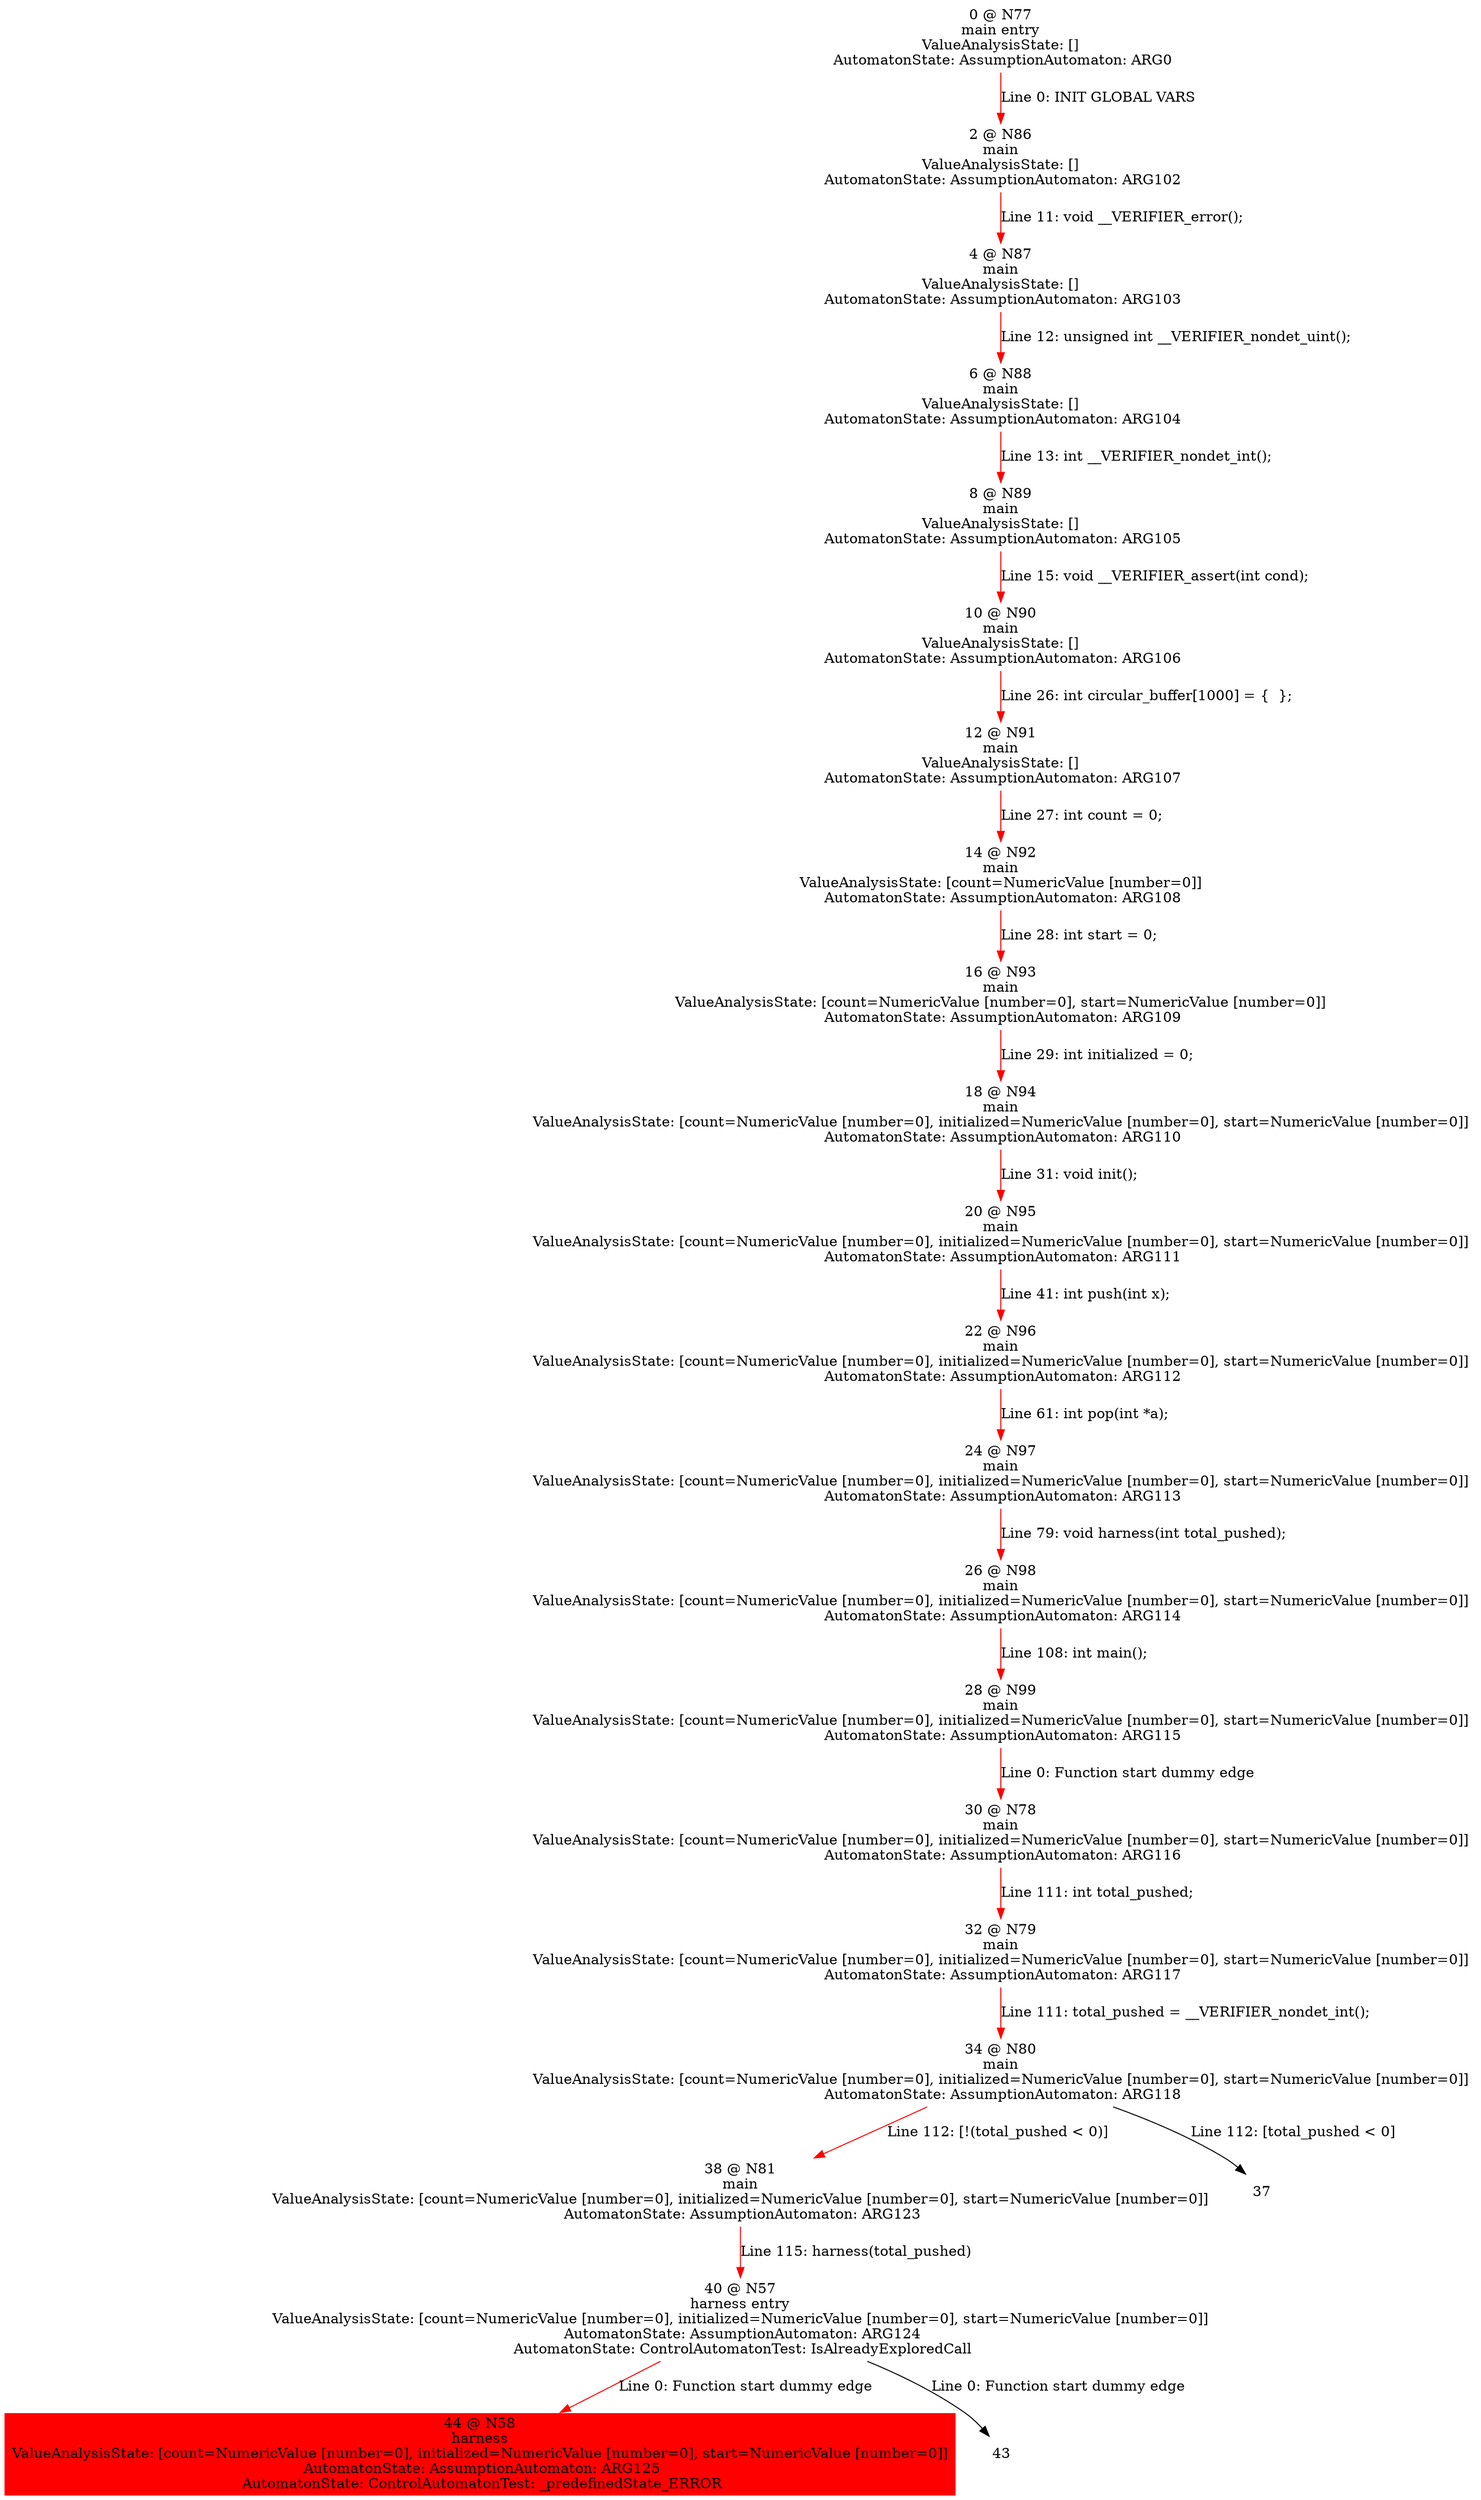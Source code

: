 digraph ARG {
node [style="filled" shape="box" color="white"]
0 [label="0 @ N77\nmain entry\nValueAnalysisState: []\n AutomatonState: AssumptionAutomaton: ARG0\n" id="0"]
2 [label="2 @ N86\nmain\nValueAnalysisState: []\n AutomatonState: AssumptionAutomaton: ARG102\n" id="2"]
4 [label="4 @ N87\nmain\nValueAnalysisState: []\n AutomatonState: AssumptionAutomaton: ARG103\n" id="4"]
6 [label="6 @ N88\nmain\nValueAnalysisState: []\n AutomatonState: AssumptionAutomaton: ARG104\n" id="6"]
8 [label="8 @ N89\nmain\nValueAnalysisState: []\n AutomatonState: AssumptionAutomaton: ARG105\n" id="8"]
10 [label="10 @ N90\nmain\nValueAnalysisState: []\n AutomatonState: AssumptionAutomaton: ARG106\n" id="10"]
12 [label="12 @ N91\nmain\nValueAnalysisState: []\n AutomatonState: AssumptionAutomaton: ARG107\n" id="12"]
14 [label="14 @ N92\nmain\nValueAnalysisState: [count=NumericValue [number=0]]\n AutomatonState: AssumptionAutomaton: ARG108\n" id="14"]
16 [label="16 @ N93\nmain\nValueAnalysisState: [count=NumericValue [number=0], start=NumericValue [number=0]]\n AutomatonState: AssumptionAutomaton: ARG109\n" id="16"]
18 [label="18 @ N94\nmain\nValueAnalysisState: [count=NumericValue [number=0], initialized=NumericValue [number=0], start=NumericValue [number=0]]\n AutomatonState: AssumptionAutomaton: ARG110\n" id="18"]
20 [label="20 @ N95\nmain\nValueAnalysisState: [count=NumericValue [number=0], initialized=NumericValue [number=0], start=NumericValue [number=0]]\n AutomatonState: AssumptionAutomaton: ARG111\n" id="20"]
22 [label="22 @ N96\nmain\nValueAnalysisState: [count=NumericValue [number=0], initialized=NumericValue [number=0], start=NumericValue [number=0]]\n AutomatonState: AssumptionAutomaton: ARG112\n" id="22"]
24 [label="24 @ N97\nmain\nValueAnalysisState: [count=NumericValue [number=0], initialized=NumericValue [number=0], start=NumericValue [number=0]]\n AutomatonState: AssumptionAutomaton: ARG113\n" id="24"]
26 [label="26 @ N98\nmain\nValueAnalysisState: [count=NumericValue [number=0], initialized=NumericValue [number=0], start=NumericValue [number=0]]\n AutomatonState: AssumptionAutomaton: ARG114\n" id="26"]
28 [label="28 @ N99\nmain\nValueAnalysisState: [count=NumericValue [number=0], initialized=NumericValue [number=0], start=NumericValue [number=0]]\n AutomatonState: AssumptionAutomaton: ARG115\n" id="28"]
30 [label="30 @ N78\nmain\nValueAnalysisState: [count=NumericValue [number=0], initialized=NumericValue [number=0], start=NumericValue [number=0]]\n AutomatonState: AssumptionAutomaton: ARG116\n" id="30"]
32 [label="32 @ N79\nmain\nValueAnalysisState: [count=NumericValue [number=0], initialized=NumericValue [number=0], start=NumericValue [number=0]]\n AutomatonState: AssumptionAutomaton: ARG117\n" id="32"]
34 [label="34 @ N80\nmain\nValueAnalysisState: [count=NumericValue [number=0], initialized=NumericValue [number=0], start=NumericValue [number=0]]\n AutomatonState: AssumptionAutomaton: ARG118\n" id="34"]
38 [label="38 @ N81\nmain\nValueAnalysisState: [count=NumericValue [number=0], initialized=NumericValue [number=0], start=NumericValue [number=0]]\n AutomatonState: AssumptionAutomaton: ARG123\n" id="38"]
40 [label="40 @ N57\nharness entry\nValueAnalysisState: [count=NumericValue [number=0], initialized=NumericValue [number=0], start=NumericValue [number=0]]\n AutomatonState: AssumptionAutomaton: ARG124\n AutomatonState: ControlAutomatonTest: IsAlreadyExploredCall\n" id="40"]
44 [fillcolor="red" label="44 @ N58\nharness\nValueAnalysisState: [count=NumericValue [number=0], initialized=NumericValue [number=0], start=NumericValue [number=0]]\n AutomatonState: AssumptionAutomaton: ARG125\n AutomatonState: ControlAutomatonTest: _predefinedState_ERROR\n" id="44"]
0 -> 2 [color="red" label="Line 0: INIT GLOBAL VARS" id="0 -> 2"]
2 -> 4 [color="red" label="Line 11: void __VERIFIER_error();" id="2 -> 4"]
4 -> 6 [color="red" label="Line 12: unsigned int __VERIFIER_nondet_uint();" id="4 -> 6"]
6 -> 8 [color="red" label="Line 13: int __VERIFIER_nondet_int();" id="6 -> 8"]
8 -> 10 [color="red" label="Line 15: void __VERIFIER_assert(int cond);" id="8 -> 10"]
10 -> 12 [color="red" label="Line 26: int circular_buffer[1000] = {  };" id="10 -> 12"]
12 -> 14 [color="red" label="Line 27: int count = 0;" id="12 -> 14"]
14 -> 16 [color="red" label="Line 28: int start = 0;" id="14 -> 16"]
16 -> 18 [color="red" label="Line 29: int initialized = 0;" id="16 -> 18"]
18 -> 20 [color="red" label="Line 31: void init();" id="18 -> 20"]
20 -> 22 [color="red" label="Line 41: int push(int x);" id="20 -> 22"]
22 -> 24 [color="red" label="Line 61: int pop(int *a);" id="22 -> 24"]
24 -> 26 [color="red" label="Line 79: void harness(int total_pushed);" id="24 -> 26"]
26 -> 28 [color="red" label="Line 108: int main();" id="26 -> 28"]
28 -> 30 [color="red" label="Line 0: Function start dummy edge" id="28 -> 30"]
30 -> 32 [color="red" label="Line 111: int total_pushed;" id="30 -> 32"]
32 -> 34 [color="red" label="Line 111: total_pushed = __VERIFIER_nondet_int();" id="32 -> 34"]
34 -> 37 [label="Line 112: [total_pushed < 0]" id="34 -> 37"]
34 -> 38 [color="red" label="Line 112: [!(total_pushed < 0)]" id="34 -> 38"]
38 -> 40 [color="red" label="Line 115: harness(total_pushed)" id="38 -> 40"]
40 -> 43 [label="Line 0: Function start dummy edge" id="40 -> 43"]
40 -> 44 [color="red" label="Line 0: Function start dummy edge" id="40 -> 44"]
}
